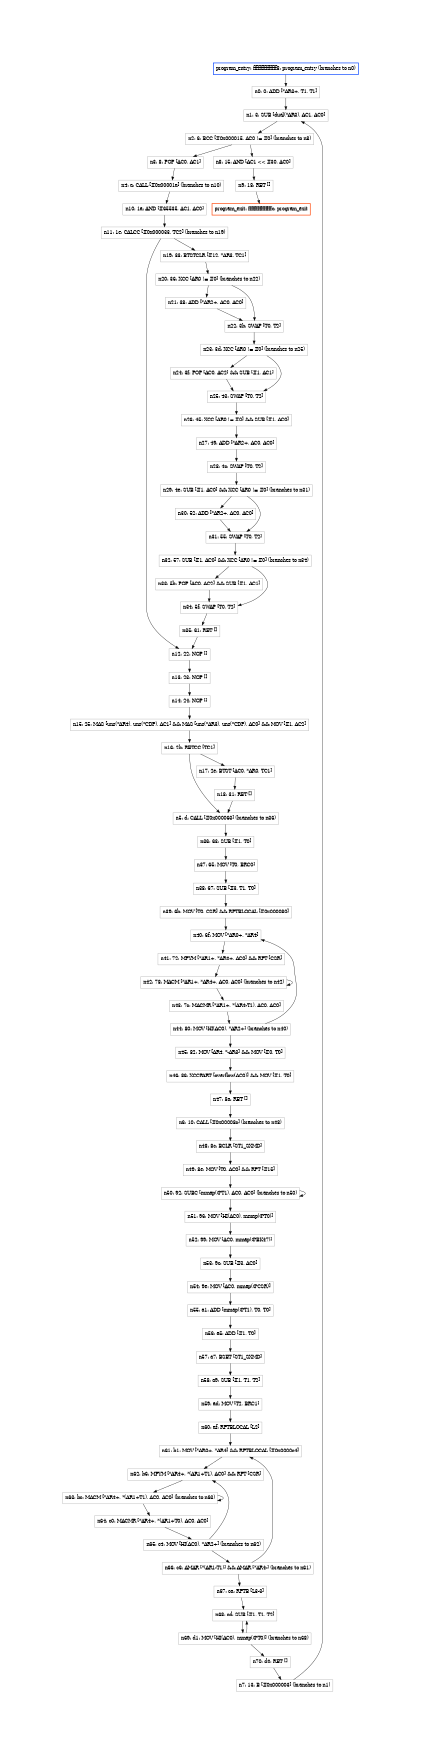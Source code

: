 digraph " CFG Output of c55x program c55x/test/cfg.dis" {
  size="7.44,10.87";
  margin=0.41;
  node [shape=record];
  center=1;
  n0[label="n0: 0: ADD [*AR3+, T1, T1]",color="#a0a0a0"];
  n1[label="n1: 3: SUB [dual(*AR3), AC1, AC0]",color="#a0a0a0"];
  n2[label="n2: 6: BCC [#0x000015, AC0 != #0] (branches  to n8)",color="#a0a0a0"];
  n3[label="n3: 8: POP [AC0, AC1]",color="#a0a0a0"];
  n4[label="n4: a: CALL [#0x00001a] (branches  to n10)",color="#a0a0a0"];
  n5[label="n5: d: CALL [#0x000063] (branches  to n36)",color="#a0a0a0"];
  n6[label="n6: 10: CALL [#0x00008c] (branches  to n48)",color="#a0a0a0"];
  n7[label="n7: 13: B [#0x000003] (branches  to n1)",color="#a0a0a0"];
  n8[label="n8: 15: AND [AC1 \<\< #30, AC0]",color="#a0a0a0"];
  n9[label="n9: 18: RET []",color="#a0a0a0"];
  n10[label="n10: 1a: AND [#65535, AC1, AC0]",color="#a0a0a0"];
  n11[label="n11: 1e: CALCC [#0x000033, TC2] (branches  to n19)",color="#a0a0a0"];
  n12[label="n12: 22: NOP []",color="#a0a0a0"];
  n13[label="n13: 23: NOP []",color="#a0a0a0"];
  n14[label="n14: 24: NOP []",color="#a0a0a0"];
  n15[label="n15: 25: MAS [uns(*AR4), uns(*CDP), AC1] && MAS [uns(*AR3), uns(*CDP), AC0] && MOV [#1, AC2]",color="#a0a0a0"];
  n16[label="n16: 2b: RETCC [TC1]",color="#a0a0a0"];
  n17[label="n17: 2e: BTST [AC0, *AR0, TC1]",color="#a0a0a0"];
  n18[label="n18: 31: RET []",color="#a0a0a0"];
  n19[label="n19: 33: BTSTCLR [#12, *AR3, TC1]",color="#a0a0a0"];
  n20[label="n20: 36: XCC [AR0 != #0] (branches  to n22)",color="#a0a0a0"];
  n21[label="n21: 38: ADD [*AR2+, AC0, AC0]",color="#a0a0a0"];
  n22[label="n22: 3b: SWAP [T0, T2]",color="#a0a0a0"];
  n23[label="n23: 3d: XCC [AR0 != #0] (branches  to n25)",color="#a0a0a0"];
  n24[label="n24: 3f: POP [AC0, AC2] && SUB [#1, AC1]",color="#a0a0a0"];
  n25[label="n25: 43: SWAP [T0, T2]",color="#a0a0a0"];
  n26[label="n26: 45: XCC [AR0 != #0] && SUB [#1, AC0]",color="#a0a0a0"];
  n27[label="n27: 49: ADD [*AR2+, AC0, AC0]",color="#a0a0a0"];
  n28[label="n28: 4c: SWAP [T0, T2]",color="#a0a0a0"];
  n29[label="n29: 4e: SUB [#1, AC0] && XCC [AR0 != #0] (branches  to n31)",color="#a0a0a0"];
  n30[label="n30: 52: ADD [*AR2+, AC0, AC0]",color="#a0a0a0"];
  n31[label="n31: 55: SWAP [T0, T2]",color="#a0a0a0"];
  n32[label="n32: 57: SUB [#1, AC0] && XCC [AR0 != #0] (branches  to n34)",color="#a0a0a0"];
  n33[label="n33: 5b: POP [AC0, AC2] && SUB [#1, AC1]",color="#a0a0a0"];
  n34[label="n34: 5f: SWAP [T0, T2]",color="#a0a0a0"];
  n35[label="n35: 61: RET []",color="#a0a0a0"];
  n36[label="n36: 63: SUB [#1, T0]",color="#a0a0a0"];
  n37[label="n37: 65: MOV [T0, BRC0]",color="#a0a0a0"];
  n38[label="n38: 67: SUB [#3, T1, T0]",color="#a0a0a0"];
  n39[label="n39: 6b: MOV [T0, CSR] && RPTBLOCAL [#0x000080]",color="#a0a0a0"];
  n40[label="n40: 6f: MOV [*AR0+, *AR4]",color="#a0a0a0"];
  n41[label="n41: 72: MPYM [*AR1+, *AR4+, AC0] && RPT [CSR]",color="#a0a0a0"];
  n42[label="n42: 78: MACM [*AR1+, *AR4+, AC0, AC0] (branches  to n42)",color="#a0a0a0"];
  n43[label="n43: 7c: MACMR [*AR1+, *(AR4-T1), AC0, AC0]",color="#a0a0a0"];
  n44[label="n44: 80: MOV [HI(AC0), *AR2+] (branches  to n40)",color="#a0a0a0"];
  n45[label="n45: 82: MOV [AR4, *-AR3] && MOV [#0, T0]",color="#a0a0a0"];
  n46[label="n46: 86: XCCPART [overflow(AC0)] && MOV [#1, T0]",color="#a0a0a0"];
  n47[label="n47: 8a: RET []",color="#a0a0a0"];
  n48[label="n48: 8c: BCLR [ST1_SXMD]",color="#a0a0a0"];
  n49[label="n49: 8e: MOV [T0, AC0] && RPT [#15]",color="#a0a0a0"];
  n50[label="n50: 92: SUBC [mmap(@T1), AC0, AC0] (branches  to n50)",color="#a0a0a0"];
  n51[label="n51: 96: MOV [HI(AC0), mmap(@T0)]",color="#a0a0a0"];
  n52[label="n52: 99: MOV [AC0, mmap(@BK47)]",color="#a0a0a0"];
  n53[label="n53: 9c: SUB [#3, AC0]",color="#a0a0a0"];
  n54[label="n54: 9e: MOV [AC0, mmap(@CSR)]",color="#a0a0a0"];
  n55[label="n55: a1: ADD [mmap(@T1), T0, T0]",color="#a0a0a0"];
  n56[label="n56: a5: ADD [#1, T0]",color="#a0a0a0"];
  n57[label="n57: a7: BSET [ST1_SXMD]",color="#a0a0a0"];
  n58[label="n58: a9: SUB [#1, T1, T2]",color="#a0a0a0"];
  n59[label="n59: ad: MOV [T2, BRC1]",color="#a0a0a0"];
  n60[label="n60: af: RPTBLOCAL [L2]",color="#a0a0a0"];
  n61[label="n61: b1: MOV [*AR0+, *AR4] && RPTBLOCAL [#0x0000c4]",color="#a0a0a0"];
  n62[label="n62: b6: MPYM [*AR4+, *(AR1+T1), AC0] && RPT [CSR]",color="#a0a0a0"];
  n63[label="n63: bc: MACM [*AR4+, *(AR1+T1), AC0, AC0] (branches  to n63)",color="#a0a0a0"];
  n64[label="n64: c0: MACMR [*AR4+, *(AR1+T0), AC0, AC0]",color="#a0a0a0"];
  n65[label="n65: c4: MOV [HI(AC0), *AR2+] (branches  to n62)",color="#a0a0a0"];
  n66[label="n66: c6: AMAR [*(AR1-T1)] && AMAR [*AR4-] (branches  to n61)",color="#a0a0a0"];
  n67[label="n67: ca: RPTB [L3-3]",color="#a0a0a0"];
  n68[label="n68: cd: SUB [#1, T1, T2]",color="#a0a0a0"];
  n69[label="n69: d1: MOV [HI(AC0), mmap(@T0)] (branches  to n68)",color="#a0a0a0"];
  n70[label="n70: d4: RET []",color="#a0a0a0"];
  program_entry[label="program_entry: fffffffffffffff8: program_entry (branches  to n0)",color="#0040FF",style=bold];
  program_exit[label="program_exit: fffffffffffffffc: program_exit",color="#FF4000",style=bold];
  n0 -> n1;
  n1 -> n2;
  n2 -> n3;
  n3 -> n4;
  n8 -> n9;
  n10 -> n11;
  n11 -> n12;
  n12 -> n13;
  n13 -> n14;
  n14 -> n15;
  n15 -> n16;
  n16 -> n17;
  n17 -> n18;
  n19 -> n20;
  n20 -> n21;
  n21 -> n22;
  n22 -> n23;
  n23 -> n24;
  n24 -> n25;
  n25 -> n26;
  n26 -> n27;
  n27 -> n28;
  n28 -> n29;
  n29 -> n30;
  n30 -> n31;
  n31 -> n32;
  n32 -> n33;
  n33 -> n34;
  n34 -> n35;
  n36 -> n37;
  n37 -> n38;
  n38 -> n39;
  n39 -> n40;
  n40 -> n41;
  n41 -> n42;
  n42 -> n43;
  n43 -> n44;
  n44 -> n45;
  n45 -> n46;
  n46 -> n47;
  n48 -> n49;
  n49 -> n50;
  n50 -> n51;
  n51 -> n52;
  n52 -> n53;
  n53 -> n54;
  n54 -> n55;
  n55 -> n56;
  n56 -> n57;
  n57 -> n58;
  n58 -> n59;
  n59 -> n60;
  n60 -> n61;
  n61 -> n62;
  n62 -> n63;
  n63 -> n64;
  n64 -> n65;
  n65 -> n66;
  n66 -> n67;
  n67 -> n68;
  n68 -> n69;
  n69 -> n70;
  n2 -> n8;
  n4 -> n10;
  n5 -> n36;
  n6 -> n48;
  n7 -> n1;
  n11 -> n19;
  n20 -> n22;
  n23 -> n25;
  n29 -> n31;
  n32 -> n34;
  n42 -> n42;
  n44 -> n40;
  n50 -> n50;
  n63 -> n63;
  n65 -> n62;
  n66 -> n61;
  n69 -> n68;
  program_entry -> n0;
  n16 -> n5;
  n18 -> n5;
  n47 -> n6;
  n70 -> n7;
  n35 -> n12;
  n9 -> program_exit;
}
